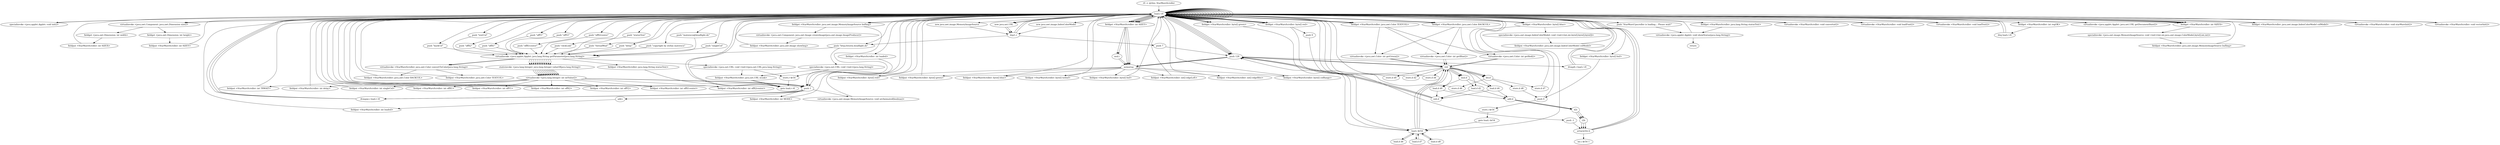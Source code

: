 digraph "" {
    "r0 := @this: StarWarsScroller"
    "load.r r0"
    "r0 := @this: StarWarsScroller"->"load.r r0";
    "specialinvoke <java.applet.Applet: void init()>"
    "load.r r0"->"specialinvoke <java.applet.Applet: void init()>";
    "specialinvoke <java.applet.Applet: void init()>"->"load.r r0";
    "load.r r0"->"load.r r0";
    "virtualinvoke <java.awt.Component: java.awt.Dimension size()>"
    "load.r r0"->"virtualinvoke <java.awt.Component: java.awt.Dimension size()>";
    "fieldget <java.awt.Dimension: int width>"
    "virtualinvoke <java.awt.Component: java.awt.Dimension size()>"->"fieldget <java.awt.Dimension: int width>";
    "fieldput <StarWarsScroller: int SIZEX>"
    "fieldget <java.awt.Dimension: int width>"->"fieldput <StarWarsScroller: int SIZEX>";
    "fieldput <StarWarsScroller: int SIZEX>"->"load.r r0";
    "load.r r0"->"load.r r0";
    "load.r r0"->"virtualinvoke <java.awt.Component: java.awt.Dimension size()>";
    "fieldget <java.awt.Dimension: int height>"
    "virtualinvoke <java.awt.Component: java.awt.Dimension size()>"->"fieldget <java.awt.Dimension: int height>";
    "fieldput <StarWarsScroller: int SIZEY>"
    "fieldget <java.awt.Dimension: int height>"->"fieldput <StarWarsScroller: int SIZEY>";
    "fieldput <StarWarsScroller: int SIZEY>"->"load.r r0";
    "load.r r0"->"load.r r0";
    "push \"threadWait\""
    "load.r r0"->"push \"threadWait\"";
    "virtualinvoke <java.applet.Applet: java.lang.String getParameter(java.lang.String)>"
    "push \"threadWait\""->"virtualinvoke <java.applet.Applet: java.lang.String getParameter(java.lang.String)>";
    "staticinvoke <java.lang.Integer: java.lang.Integer valueOf(java.lang.String)>"
    "virtualinvoke <java.applet.Applet: java.lang.String getParameter(java.lang.String)>"->"staticinvoke <java.lang.Integer: java.lang.Integer valueOf(java.lang.String)>";
    "virtualinvoke <java.lang.Integer: int intValue()>"
    "staticinvoke <java.lang.Integer: java.lang.Integer valueOf(java.lang.String)>"->"virtualinvoke <java.lang.Integer: int intValue()>";
    "fieldput <StarWarsScroller: int TRWAIT>"
    "virtualinvoke <java.lang.Integer: int intValue()>"->"fieldput <StarWarsScroller: int TRWAIT>";
    "fieldput <StarWarsScroller: int TRWAIT>"->"load.r r0";
    "load.r r0"->"load.r r0";
    "push \"delay\""
    "load.r r0"->"push \"delay\"";
    "push \"delay\""->"virtualinvoke <java.applet.Applet: java.lang.String getParameter(java.lang.String)>";
    "virtualinvoke <java.applet.Applet: java.lang.String getParameter(java.lang.String)>"->"staticinvoke <java.lang.Integer: java.lang.Integer valueOf(java.lang.String)>";
    "staticinvoke <java.lang.Integer: java.lang.Integer valueOf(java.lang.String)>"->"virtualinvoke <java.lang.Integer: int intValue()>";
    "fieldput <StarWarsScroller: int delay>"
    "virtualinvoke <java.lang.Integer: int intValue()>"->"fieldput <StarWarsScroller: int delay>";
    "fieldput <StarWarsScroller: int delay>"->"load.r r0";
    "load.r r0"->"load.r r0";
    "push \"singleCol\""
    "load.r r0"->"push \"singleCol\"";
    "push \"singleCol\""->"virtualinvoke <java.applet.Applet: java.lang.String getParameter(java.lang.String)>";
    "virtualinvoke <java.applet.Applet: java.lang.String getParameter(java.lang.String)>"->"staticinvoke <java.lang.Integer: java.lang.Integer valueOf(java.lang.String)>";
    "staticinvoke <java.lang.Integer: java.lang.Integer valueOf(java.lang.String)>"->"virtualinvoke <java.lang.Integer: int intValue()>";
    "fieldput <StarWarsScroller: int singleCol>"
    "virtualinvoke <java.lang.Integer: int intValue()>"->"fieldput <StarWarsScroller: int singleCol>";
    "fieldput <StarWarsScroller: int singleCol>"->"load.r r0";
    "load.r r0"->"load.r r0";
    "load.r r0"->"load.r r0";
    "push \"backCol\""
    "load.r r0"->"push \"backCol\"";
    "push \"backCol\""->"virtualinvoke <java.applet.Applet: java.lang.String getParameter(java.lang.String)>";
    "virtualinvoke <StarWarsScroller: java.awt.Color convertToColor(java.lang.String)>"
    "virtualinvoke <java.applet.Applet: java.lang.String getParameter(java.lang.String)>"->"virtualinvoke <StarWarsScroller: java.awt.Color convertToColor(java.lang.String)>";
    "fieldput <StarWarsScroller: java.awt.Color BACKCOL>"
    "virtualinvoke <StarWarsScroller: java.awt.Color convertToColor(java.lang.String)>"->"fieldput <StarWarsScroller: java.awt.Color BACKCOL>";
    "fieldput <StarWarsScroller: java.awt.Color BACKCOL>"->"load.r r0";
    "load.r r0"->"load.r r0";
    "load.r r0"->"load.r r0";
    "push \"textCol\""
    "load.r r0"->"push \"textCol\"";
    "push \"textCol\""->"virtualinvoke <java.applet.Applet: java.lang.String getParameter(java.lang.String)>";
    "virtualinvoke <java.applet.Applet: java.lang.String getParameter(java.lang.String)>"->"virtualinvoke <StarWarsScroller: java.awt.Color convertToColor(java.lang.String)>";
    "fieldput <StarWarsScroller: java.awt.Color TEXTCOL>"
    "virtualinvoke <StarWarsScroller: java.awt.Color convertToColor(java.lang.String)>"->"fieldput <StarWarsScroller: java.awt.Color TEXTCOL>";
    "fieldput <StarWarsScroller: java.awt.Color TEXTCOL>"->"load.r r0";
    "push \"StarWarsUpscroller is loading... Please wait!\""
    "load.r r0"->"push \"StarWarsUpscroller is loading... Please wait!\"";
    "virtualinvoke <java.applet.Applet: void showStatus(java.lang.String)>"
    "push \"StarWarsUpscroller is loading... Please wait!\""->"virtualinvoke <java.applet.Applet: void showStatus(java.lang.String)>";
    "virtualinvoke <java.applet.Applet: void showStatus(java.lang.String)>"->"load.r r0";
    "virtualinvoke <StarWarsScroller: void convertor()>"
    "load.r r0"->"virtualinvoke <StarWarsScroller: void convertor()>";
    "virtualinvoke <StarWarsScroller: void convertor()>"->"load.r r0";
    "virtualinvoke <StarWarsScroller: void loadFont()>"
    "load.r r0"->"virtualinvoke <StarWarsScroller: void loadFont()>";
    "virtualinvoke <StarWarsScroller: void loadFont()>"->"load.r r0";
    "virtualinvoke <StarWarsScroller: void loadText()>"
    "load.r r0"->"virtualinvoke <StarWarsScroller: void loadText()>";
    "virtualinvoke <StarWarsScroller: void loadText()>"->"load.r r0";
    "load.r r0"->"load.r r0";
    "push \"offX1\""
    "load.r r0"->"push \"offX1\"";
    "push \"offX1\""->"virtualinvoke <java.applet.Applet: java.lang.String getParameter(java.lang.String)>";
    "virtualinvoke <java.applet.Applet: java.lang.String getParameter(java.lang.String)>"->"staticinvoke <java.lang.Integer: java.lang.Integer valueOf(java.lang.String)>";
    "staticinvoke <java.lang.Integer: java.lang.Integer valueOf(java.lang.String)>"->"virtualinvoke <java.lang.Integer: int intValue()>";
    "fieldput <StarWarsScroller: int offX1>"
    "virtualinvoke <java.lang.Integer: int intValue()>"->"fieldput <StarWarsScroller: int offX1>";
    "fieldput <StarWarsScroller: int offX1>"->"load.r r0";
    "load.r r0"->"load.r r0";
    "push \"offY1\""
    "load.r r0"->"push \"offY1\"";
    "push \"offY1\""->"virtualinvoke <java.applet.Applet: java.lang.String getParameter(java.lang.String)>";
    "virtualinvoke <java.applet.Applet: java.lang.String getParameter(java.lang.String)>"->"staticinvoke <java.lang.Integer: java.lang.Integer valueOf(java.lang.String)>";
    "staticinvoke <java.lang.Integer: java.lang.Integer valueOf(java.lang.String)>"->"virtualinvoke <java.lang.Integer: int intValue()>";
    "fieldput <StarWarsScroller: int offY1>"
    "virtualinvoke <java.lang.Integer: int intValue()>"->"fieldput <StarWarsScroller: int offY1>";
    "fieldput <StarWarsScroller: int offY1>"->"load.r r0";
    "load.r r0"->"load.r r0";
    "push \"offX2\""
    "load.r r0"->"push \"offX2\"";
    "push \"offX2\""->"virtualinvoke <java.applet.Applet: java.lang.String getParameter(java.lang.String)>";
    "virtualinvoke <java.applet.Applet: java.lang.String getParameter(java.lang.String)>"->"staticinvoke <java.lang.Integer: java.lang.Integer valueOf(java.lang.String)>";
    "staticinvoke <java.lang.Integer: java.lang.Integer valueOf(java.lang.String)>"->"virtualinvoke <java.lang.Integer: int intValue()>";
    "fieldput <StarWarsScroller: int offX2>"
    "virtualinvoke <java.lang.Integer: int intValue()>"->"fieldput <StarWarsScroller: int offX2>";
    "fieldput <StarWarsScroller: int offX2>"->"load.r r0";
    "load.r r0"->"load.r r0";
    "push \"offY2\""
    "load.r r0"->"push \"offY2\"";
    "push \"offY2\""->"virtualinvoke <java.applet.Applet: java.lang.String getParameter(java.lang.String)>";
    "virtualinvoke <java.applet.Applet: java.lang.String getParameter(java.lang.String)>"->"staticinvoke <java.lang.Integer: java.lang.Integer valueOf(java.lang.String)>";
    "staticinvoke <java.lang.Integer: java.lang.Integer valueOf(java.lang.String)>"->"virtualinvoke <java.lang.Integer: int intValue()>";
    "fieldput <StarWarsScroller: int offY2>"
    "virtualinvoke <java.lang.Integer: int intValue()>"->"fieldput <StarWarsScroller: int offY2>";
    "fieldput <StarWarsScroller: int offY2>"->"load.r r0";
    "load.r r0"->"load.r r0";
    "push \"offX1center\""
    "load.r r0"->"push \"offX1center\"";
    "push \"offX1center\""->"virtualinvoke <java.applet.Applet: java.lang.String getParameter(java.lang.String)>";
    "virtualinvoke <java.applet.Applet: java.lang.String getParameter(java.lang.String)>"->"staticinvoke <java.lang.Integer: java.lang.Integer valueOf(java.lang.String)>";
    "staticinvoke <java.lang.Integer: java.lang.Integer valueOf(java.lang.String)>"->"virtualinvoke <java.lang.Integer: int intValue()>";
    "fieldput <StarWarsScroller: int offX1center>"
    "virtualinvoke <java.lang.Integer: int intValue()>"->"fieldput <StarWarsScroller: int offX1center>";
    "fieldput <StarWarsScroller: int offX1center>"->"load.r r0";
    "load.r r0"->"load.r r0";
    "push \"offX2center\""
    "load.r r0"->"push \"offX2center\"";
    "push \"offX2center\""->"virtualinvoke <java.applet.Applet: java.lang.String getParameter(java.lang.String)>";
    "virtualinvoke <java.applet.Applet: java.lang.String getParameter(java.lang.String)>"->"staticinvoke <java.lang.Integer: java.lang.Integer valueOf(java.lang.String)>";
    "staticinvoke <java.lang.Integer: java.lang.Integer valueOf(java.lang.String)>"->"virtualinvoke <java.lang.Integer: int intValue()>";
    "fieldput <StarWarsScroller: int offX2center>"
    "virtualinvoke <java.lang.Integer: int intValue()>"->"fieldput <StarWarsScroller: int offX2center>";
    "fieldput <StarWarsScroller: int offX2center>"->"load.r r0";
    "fieldget <StarWarsScroller: int regOK>"
    "load.r r0"->"fieldget <StarWarsScroller: int regOK>";
    "ifeq load.r r0"
    "fieldget <StarWarsScroller: int regOK>"->"ifeq load.r r0";
    "ifeq load.r r0"->"load.r r0";
    "new java.net.URL"
    "load.r r0"->"new java.net.URL";
    "dup1.r"
    "new java.net.URL"->"dup1.r";
    "dup1.r"->"load.r r0";
    "virtualinvoke <java.applet.Applet: java.net.URL getDocumentBase()>"
    "load.r r0"->"virtualinvoke <java.applet.Applet: java.net.URL getDocumentBase()>";
    "virtualinvoke <java.applet.Applet: java.net.URL getDocumentBase()>"->"load.r r0";
    "push \"clickLink\""
    "load.r r0"->"push \"clickLink\"";
    "push \"clickLink\""->"virtualinvoke <java.applet.Applet: java.lang.String getParameter(java.lang.String)>";
    "specialinvoke <java.net.URL: void <init>(java.net.URL,java.lang.String)>"
    "virtualinvoke <java.applet.Applet: java.lang.String getParameter(java.lang.String)>"->"specialinvoke <java.net.URL: void <init>(java.net.URL,java.lang.String)>";
    "fieldput <StarWarsScroller: java.net.URL uLink>"
    "specialinvoke <java.net.URL: void <init>(java.net.URL,java.lang.String)>"->"fieldput <StarWarsScroller: java.net.URL uLink>";
    "goto load.r r0"
    "fieldput <StarWarsScroller: java.net.URL uLink>"->"goto load.r r0";
    "goto load.r r0"->"load.r r0";
    "load.r r0"->"load.r r0";
    "push \"statusText\""
    "load.r r0"->"push \"statusText\"";
    "push \"statusText\""->"virtualinvoke <java.applet.Applet: java.lang.String getParameter(java.lang.String)>";
    "fieldput <StarWarsScroller: java.lang.String statusText>"
    "virtualinvoke <java.applet.Applet: java.lang.String getParameter(java.lang.String)>"->"fieldput <StarWarsScroller: java.lang.String statusText>";
    "fieldput <StarWarsScroller: java.lang.String statusText>"->"goto load.r r0";
    "goto load.r r0"->"load.r r0";
    "push \"http://storm.headlight.de\""
    "load.r r0"->"push \"http://storm.headlight.de\"";
    "push \"http://storm.headlight.de\""->"virtualinvoke <java.applet.Applet: java.lang.String getParameter(java.lang.String)>";
    "virtualinvoke <java.applet.Applet: java.lang.String getParameter(java.lang.String)>"->"staticinvoke <java.lang.Integer: java.lang.Integer valueOf(java.lang.String)>";
    "staticinvoke <java.lang.Integer: java.lang.Integer valueOf(java.lang.String)>"->"virtualinvoke <java.lang.Integer: int intValue()>";
    "push 1"
    "virtualinvoke <java.lang.Integer: int intValue()>"->"push 1";
    "ifcmpne.i load.r r0"
    "push 1"->"ifcmpne.i load.r r0";
    "ifcmpne.i load.r r0"->"load.r r0";
    "push \"copyright by stefan mateescu\""
    "load.r r0"->"push \"copyright by stefan mateescu\"";
    "push \"copyright by stefan mateescu\""->"virtualinvoke <java.applet.Applet: java.lang.String getParameter(java.lang.String)>";
    "virtualinvoke <java.applet.Applet: java.lang.String getParameter(java.lang.String)>"->"staticinvoke <java.lang.Integer: java.lang.Integer valueOf(java.lang.String)>";
    "staticinvoke <java.lang.Integer: java.lang.Integer valueOf(java.lang.String)>"->"virtualinvoke <java.lang.Integer: int intValue()>";
    "virtualinvoke <java.lang.Integer: int intValue()>"->"push 1";
    "push 1"->"ifcmpne.i load.r r0";
    "ifcmpne.i load.r r0"->"load.r r0";
    "push \"mateescu@headlight.de\""
    "load.r r0"->"push \"mateescu@headlight.de\"";
    "push \"mateescu@headlight.de\""->"virtualinvoke <java.applet.Applet: java.lang.String getParameter(java.lang.String)>";
    "virtualinvoke <java.applet.Applet: java.lang.String getParameter(java.lang.String)>"->"staticinvoke <java.lang.Integer: java.lang.Integer valueOf(java.lang.String)>";
    "staticinvoke <java.lang.Integer: java.lang.Integer valueOf(java.lang.String)>"->"virtualinvoke <java.lang.Integer: int intValue()>";
    "virtualinvoke <java.lang.Integer: int intValue()>"->"push 1";
    "push 1"->"ifcmpne.i load.r r0";
    "ifcmpne.i load.r r0"->"load.r r0";
    "load.r r0"->"push 1";
    "fieldput <StarWarsScroller: int MODE>"
    "push 1"->"fieldput <StarWarsScroller: int MODE>";
    "fieldput <StarWarsScroller: int MODE>"->"load.r r0";
    "push 128"
    "load.r r0"->"push 128";
    "newarray"
    "push 128"->"newarray";
    "fieldput <StarWarsScroller: byte[] red>"
    "newarray"->"fieldput <StarWarsScroller: byte[] red>";
    "fieldput <StarWarsScroller: byte[] red>"->"load.r r0";
    "load.r r0"->"push 128";
    "push 128"->"newarray";
    "fieldput <StarWarsScroller: byte[] green>"
    "newarray"->"fieldput <StarWarsScroller: byte[] green>";
    "fieldput <StarWarsScroller: byte[] green>"->"load.r r0";
    "load.r r0"->"push 128";
    "push 128"->"newarray";
    "fieldput <StarWarsScroller: byte[] blue>"
    "newarray"->"fieldput <StarWarsScroller: byte[] blue>";
    "fieldput <StarWarsScroller: byte[] blue>"->"load.r r0";
    "fieldget <StarWarsScroller: java.awt.Color BACKCOL>"
    "load.r r0"->"fieldget <StarWarsScroller: java.awt.Color BACKCOL>";
    "virtualinvoke <java.awt.Color: int getRed()>"
    "fieldget <StarWarsScroller: java.awt.Color BACKCOL>"->"virtualinvoke <java.awt.Color: int getRed()>";
    "i2d"
    "virtualinvoke <java.awt.Color: int getRed()>"->"i2d";
    "store.d d0"
    "i2d"->"store.d d0";
    "store.d d0"->"load.r r0";
    "load.r r0"->"fieldget <StarWarsScroller: java.awt.Color BACKCOL>";
    "virtualinvoke <java.awt.Color: int getGreen()>"
    "fieldget <StarWarsScroller: java.awt.Color BACKCOL>"->"virtualinvoke <java.awt.Color: int getGreen()>";
    "virtualinvoke <java.awt.Color: int getGreen()>"->"i2d";
    "store.d d2"
    "i2d"->"store.d d2";
    "store.d d2"->"load.r r0";
    "load.r r0"->"fieldget <StarWarsScroller: java.awt.Color BACKCOL>";
    "virtualinvoke <java.awt.Color: int getBlue()>"
    "fieldget <StarWarsScroller: java.awt.Color BACKCOL>"->"virtualinvoke <java.awt.Color: int getBlue()>";
    "virtualinvoke <java.awt.Color: int getBlue()>"->"i2d";
    "store.d d4"
    "i2d"->"store.d d4";
    "store.d d4"->"load.r r0";
    "fieldget <StarWarsScroller: java.awt.Color TEXTCOL>"
    "load.r r0"->"fieldget <StarWarsScroller: java.awt.Color TEXTCOL>";
    "fieldget <StarWarsScroller: java.awt.Color TEXTCOL>"->"virtualinvoke <java.awt.Color: int getRed()>";
    "virtualinvoke <java.awt.Color: int getRed()>"->"i2d";
    "load.d d0"
    "i2d"->"load.d d0";
    "sub.d"
    "load.d d0"->"sub.d";
    "sub.d"->"push 128";
    "push 128"->"i2d";
    "div.d"
    "i2d"->"div.d";
    "store.d d6"
    "div.d"->"store.d d6";
    "store.d d6"->"load.r r0";
    "load.r r0"->"fieldget <StarWarsScroller: java.awt.Color TEXTCOL>";
    "fieldget <StarWarsScroller: java.awt.Color TEXTCOL>"->"virtualinvoke <java.awt.Color: int getGreen()>";
    "virtualinvoke <java.awt.Color: int getGreen()>"->"i2d";
    "load.d d2"
    "i2d"->"load.d d2";
    "load.d d2"->"sub.d";
    "sub.d"->"push 128";
    "push 128"->"i2d";
    "i2d"->"div.d";
    "store.d d7"
    "div.d"->"store.d d7";
    "store.d d7"->"load.r r0";
    "load.r r0"->"fieldget <StarWarsScroller: java.awt.Color TEXTCOL>";
    "fieldget <StarWarsScroller: java.awt.Color TEXTCOL>"->"virtualinvoke <java.awt.Color: int getBlue()>";
    "virtualinvoke <java.awt.Color: int getBlue()>"->"i2d";
    "load.d d4"
    "i2d"->"load.d d4";
    "load.d d4"->"sub.d";
    "sub.d"->"push 128";
    "push 128"->"i2d";
    "i2d"->"div.d";
    "store.d d8"
    "div.d"->"store.d d8";
    "push 0"
    "store.d d8"->"push 0";
    "store.i $r54"
    "push 0"->"store.i $r54";
    "goto load.i $r54"
    "store.i $r54"->"goto load.i $r54";
    "load.i $r54"
    "goto load.i $r54"->"load.i $r54";
    "load.i $r54"->"push 128";
    "ifcmplt.i load.r r0"
    "push 128"->"ifcmplt.i load.r r0";
    "ifcmplt.i load.r r0"->"load.r r0";
    "fieldget <StarWarsScroller: byte[] red>"
    "load.r r0"->"fieldget <StarWarsScroller: byte[] red>";
    "push 9"
    "fieldget <StarWarsScroller: byte[] red>"->"push 9";
    "push -1"
    "push 9"->"push -1";
    "arraywrite.b"
    "push -1"->"arraywrite.b";
    "arraywrite.b"->"load.r r0";
    "new java.awt.image.IndexColorModel"
    "load.r r0"->"new java.awt.image.IndexColorModel";
    "new java.awt.image.IndexColorModel"->"dup1.r";
    "push 7"
    "dup1.r"->"push 7";
    "push 7"->"push 128";
    "push 128"->"load.r r0";
    "load.r r0"->"fieldget <StarWarsScroller: byte[] red>";
    "fieldget <StarWarsScroller: byte[] red>"->"load.r r0";
    "fieldget <StarWarsScroller: byte[] green>"
    "load.r r0"->"fieldget <StarWarsScroller: byte[] green>";
    "fieldget <StarWarsScroller: byte[] green>"->"load.r r0";
    "fieldget <StarWarsScroller: byte[] blue>"
    "load.r r0"->"fieldget <StarWarsScroller: byte[] blue>";
    "specialinvoke <java.awt.image.IndexColorModel: void <init>(int,int,byte[],byte[],byte[])>"
    "fieldget <StarWarsScroller: byte[] blue>"->"specialinvoke <java.awt.image.IndexColorModel: void <init>(int,int,byte[],byte[],byte[])>";
    "fieldput <StarWarsScroller: java.awt.image.IndexColorModel colModel>"
    "specialinvoke <java.awt.image.IndexColorModel: void <init>(int,int,byte[],byte[],byte[])>"->"fieldput <StarWarsScroller: java.awt.image.IndexColorModel colModel>";
    "fieldput <StarWarsScroller: java.awt.image.IndexColorModel colModel>"->"load.r r0";
    "load.r r0"->"load.r r0";
    "fieldget <StarWarsScroller: int SIZEX>"
    "load.r r0"->"fieldget <StarWarsScroller: int SIZEX>";
    "fieldget <StarWarsScroller: int SIZEX>"->"load.r r0";
    "fieldget <StarWarsScroller: int SIZEY>"
    "load.r r0"->"fieldget <StarWarsScroller: int SIZEY>";
    "mul.i"
    "fieldget <StarWarsScroller: int SIZEY>"->"mul.i";
    "mul.i"->"newarray";
    "fieldput <StarWarsScroller: byte[] txtbuf>"
    "newarray"->"fieldput <StarWarsScroller: byte[] txtbuf>";
    "fieldput <StarWarsScroller: byte[] txtbuf>"->"load.r r0";
    "load.r r0"->"load.r r0";
    "load.r r0"->"fieldget <StarWarsScroller: int SIZEX>";
    "fieldget <StarWarsScroller: int SIZEX>"->"load.r r0";
    "load.r r0"->"fieldget <StarWarsScroller: int SIZEY>";
    "fieldget <StarWarsScroller: int SIZEY>"->"mul.i";
    "mul.i"->"newarray";
    "fieldput <StarWarsScroller: byte[] buf>"
    "newarray"->"fieldput <StarWarsScroller: byte[] buf>";
    "fieldput <StarWarsScroller: byte[] buf>"->"load.r r0";
    "new java.awt.image.MemoryImageSource"
    "load.r r0"->"new java.awt.image.MemoryImageSource";
    "new java.awt.image.MemoryImageSource"->"dup1.r";
    "dup1.r"->"load.r r0";
    "load.r r0"->"fieldget <StarWarsScroller: int SIZEX>";
    "fieldget <StarWarsScroller: int SIZEX>"->"load.r r0";
    "load.r r0"->"fieldget <StarWarsScroller: int SIZEY>";
    "fieldget <StarWarsScroller: int SIZEY>"->"load.r r0";
    "fieldget <StarWarsScroller: java.awt.image.IndexColorModel colModel>"
    "load.r r0"->"fieldget <StarWarsScroller: java.awt.image.IndexColorModel colModel>";
    "fieldget <StarWarsScroller: java.awt.image.IndexColorModel colModel>"->"load.r r0";
    "fieldget <StarWarsScroller: byte[] buf>"
    "load.r r0"->"fieldget <StarWarsScroller: byte[] buf>";
    "fieldget <StarWarsScroller: byte[] buf>"->"push 0";
    "push 0"->"load.r r0";
    "load.r r0"->"fieldget <StarWarsScroller: int SIZEX>";
    "specialinvoke <java.awt.image.MemoryImageSource: void <init>(int,int,java.awt.image.ColorModel,byte[],int,int)>"
    "fieldget <StarWarsScroller: int SIZEX>"->"specialinvoke <java.awt.image.MemoryImageSource: void <init>(int,int,java.awt.image.ColorModel,byte[],int,int)>";
    "fieldput <StarWarsScroller: java.awt.image.MemoryImageSource bufImg>"
    "specialinvoke <java.awt.image.MemoryImageSource: void <init>(int,int,java.awt.image.ColorModel,byte[],int,int)>"->"fieldput <StarWarsScroller: java.awt.image.MemoryImageSource bufImg>";
    "fieldput <StarWarsScroller: java.awt.image.MemoryImageSource bufImg>"->"load.r r0";
    "fieldget <StarWarsScroller: java.awt.image.MemoryImageSource bufImg>"
    "load.r r0"->"fieldget <StarWarsScroller: java.awt.image.MemoryImageSource bufImg>";
    "fieldget <StarWarsScroller: java.awt.image.MemoryImageSource bufImg>"->"push 1";
    "virtualinvoke <java.awt.image.MemoryImageSource: void setAnimated(boolean)>"
    "push 1"->"virtualinvoke <java.awt.image.MemoryImageSource: void setAnimated(boolean)>";
    "virtualinvoke <java.awt.image.MemoryImageSource: void setAnimated(boolean)>"->"load.r r0";
    "load.r r0"->"load.r r0";
    "load.r r0"->"load.r r0";
    "load.r r0"->"fieldget <StarWarsScroller: java.awt.image.MemoryImageSource bufImg>";
    "virtualinvoke <java.awt.Component: java.awt.Image createImage(java.awt.image.ImageProducer)>"
    "fieldget <StarWarsScroller: java.awt.image.MemoryImageSource bufImg>"->"virtualinvoke <java.awt.Component: java.awt.Image createImage(java.awt.image.ImageProducer)>";
    "fieldput <StarWarsScroller: java.awt.Image showImg>"
    "virtualinvoke <java.awt.Component: java.awt.Image createImage(java.awt.image.ImageProducer)>"->"fieldput <StarWarsScroller: java.awt.Image showImg>";
    "fieldput <StarWarsScroller: java.awt.Image showImg>"->"load.r r0";
    "virtualinvoke <StarWarsScroller: void starWarsInit()>"
    "load.r r0"->"virtualinvoke <StarWarsScroller: void starWarsInit()>";
    "virtualinvoke <StarWarsScroller: void starWarsInit()>"->"load.r r0";
    "load.r r0"->"load.r r0";
    "load.r r0"->"fieldget <StarWarsScroller: int SIZEY>";
    "fieldget <StarWarsScroller: int SIZEY>"->"newarray";
    "fieldput <StarWarsScroller: int[] edgeLeft>"
    "newarray"->"fieldput <StarWarsScroller: int[] edgeLeft>";
    "fieldput <StarWarsScroller: int[] edgeLeft>"->"load.r r0";
    "load.r r0"->"load.r r0";
    "load.r r0"->"fieldget <StarWarsScroller: int SIZEY>";
    "fieldget <StarWarsScroller: int SIZEY>"->"newarray";
    "fieldput <StarWarsScroller: int[] edgeRite>"
    "newarray"->"fieldput <StarWarsScroller: int[] edgeRite>";
    "fieldput <StarWarsScroller: int[] edgeRite>"->"load.r r0";
    "load.r r0"->"load.r r0";
    "load.r r0"->"fieldget <StarWarsScroller: int SIZEY>";
    "fieldget <StarWarsScroller: int SIZEY>"->"newarray";
    "fieldput <StarWarsScroller: byte[] colRange>"
    "newarray"->"fieldput <StarWarsScroller: byte[] colRange>";
    "fieldput <StarWarsScroller: byte[] colRange>"->"load.r r0";
    "virtualinvoke <StarWarsScroller: void vectorInit()>"
    "load.r r0"->"virtualinvoke <StarWarsScroller: void vectorInit()>";
    "virtualinvoke <StarWarsScroller: void vectorInit()>"->"load.r r0";
    "load.r r0"->"load.r r0";
    "fieldget <StarWarsScroller: int loaded>"
    "load.r r0"->"fieldget <StarWarsScroller: int loaded>";
    "fieldget <StarWarsScroller: int loaded>"->"push 1";
    "add.i"
    "push 1"->"add.i";
    "fieldput <StarWarsScroller: int loaded>"
    "add.i"->"fieldput <StarWarsScroller: int loaded>";
    "fieldput <StarWarsScroller: int loaded>"->"load.r r0";
    "load.r r0"->"load.r r0";
    "fieldget <StarWarsScroller: java.lang.String statusText>"
    "load.r r0"->"fieldget <StarWarsScroller: java.lang.String statusText>";
    "fieldget <StarWarsScroller: java.lang.String statusText>"->"virtualinvoke <java.applet.Applet: void showStatus(java.lang.String)>";
    "return"
    "virtualinvoke <java.applet.Applet: void showStatus(java.lang.String)>"->"return";
    "ifcmplt.i load.r r0"->"load.r r0";
    "load.r r0"->"fieldget <StarWarsScroller: byte[] red>";
    "fieldget <StarWarsScroller: byte[] red>"->"load.i $r54";
    "load.d d6"
    "load.i $r54"->"load.d d6";
    "load.d d6"->"load.i $r54";
    "load.i $r54"->"i2d";
    "mul.d"
    "i2d"->"mul.d";
    "mul.d"->"load.d d0";
    "add.d"
    "load.d d0"->"add.d";
    "d2i"
    "add.d"->"d2i";
    "i2b"
    "d2i"->"i2b";
    "i2b"->"arraywrite.b";
    "arraywrite.b"->"load.r r0";
    "load.r r0"->"fieldget <StarWarsScroller: byte[] green>";
    "fieldget <StarWarsScroller: byte[] green>"->"load.i $r54";
    "load.d d7"
    "load.i $r54"->"load.d d7";
    "load.d d7"->"load.i $r54";
    "load.i $r54"->"i2d";
    "i2d"->"mul.d";
    "mul.d"->"load.d d2";
    "load.d d2"->"add.d";
    "add.d"->"d2i";
    "d2i"->"i2b";
    "i2b"->"arraywrite.b";
    "arraywrite.b"->"load.r r0";
    "load.r r0"->"fieldget <StarWarsScroller: byte[] blue>";
    "fieldget <StarWarsScroller: byte[] blue>"->"load.i $r54";
    "load.d d8"
    "load.i $r54"->"load.d d8";
    "load.d d8"->"load.i $r54";
    "load.i $r54"->"i2d";
    "i2d"->"mul.d";
    "mul.d"->"load.d d4";
    "load.d d4"->"add.d";
    "add.d"->"d2i";
    "d2i"->"i2b";
    "i2b"->"arraywrite.b";
    "inc.i $r54 1"
    "arraywrite.b"->"inc.i $r54 1";
    "store.r $r54"
    "specialinvoke <java.net.URL: void <init>(java.net.URL,java.lang.String)>"->"store.r $r54";
    "ifeq load.r r0"->"load.r r0";
    "load.r r0"->"new java.net.URL";
    "new java.net.URL"->"dup1.r";
    "dup1.r"->"push \"http://storm.headlight.de\"";
    "specialinvoke <java.net.URL: void <init>(java.lang.String)>"
    "push \"http://storm.headlight.de\""->"specialinvoke <java.net.URL: void <init>(java.lang.String)>";
    "specialinvoke <java.net.URL: void <init>(java.lang.String)>"->"fieldput <StarWarsScroller: java.net.URL uLink>";
    "fieldput <StarWarsScroller: java.net.URL uLink>"->"goto load.r r0";
    "specialinvoke <java.net.URL: void <init>(java.lang.String)>"->"store.r $r54";
    "store.r $r54"->"goto load.r r0";
}
